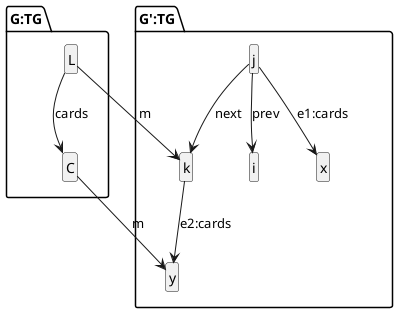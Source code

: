@startuml
skinparam shadowing false
hide members
hide circle
class "G:TG.L"
class "G:TG.C"
"G:TG.L"-->"G:TG.C" : "cards"
class "G':TG.i"
class "G':TG.j"
class "G':TG.k"
class "G':TG.x"
class "G':TG.y"
"G':TG.j"-->"G':TG.i" : "prev"
"G':TG.j"-->"G':TG.k" : "next"
"G':TG.j"-->"G':TG.x" : "e1:cards"
"G':TG.k"-->"G':TG.y" : "e2:cards"

"G:TG.L" --> "G':TG.k" : "m"
"G:TG.C" --> "G':TG.y" : "m"
@enduml
